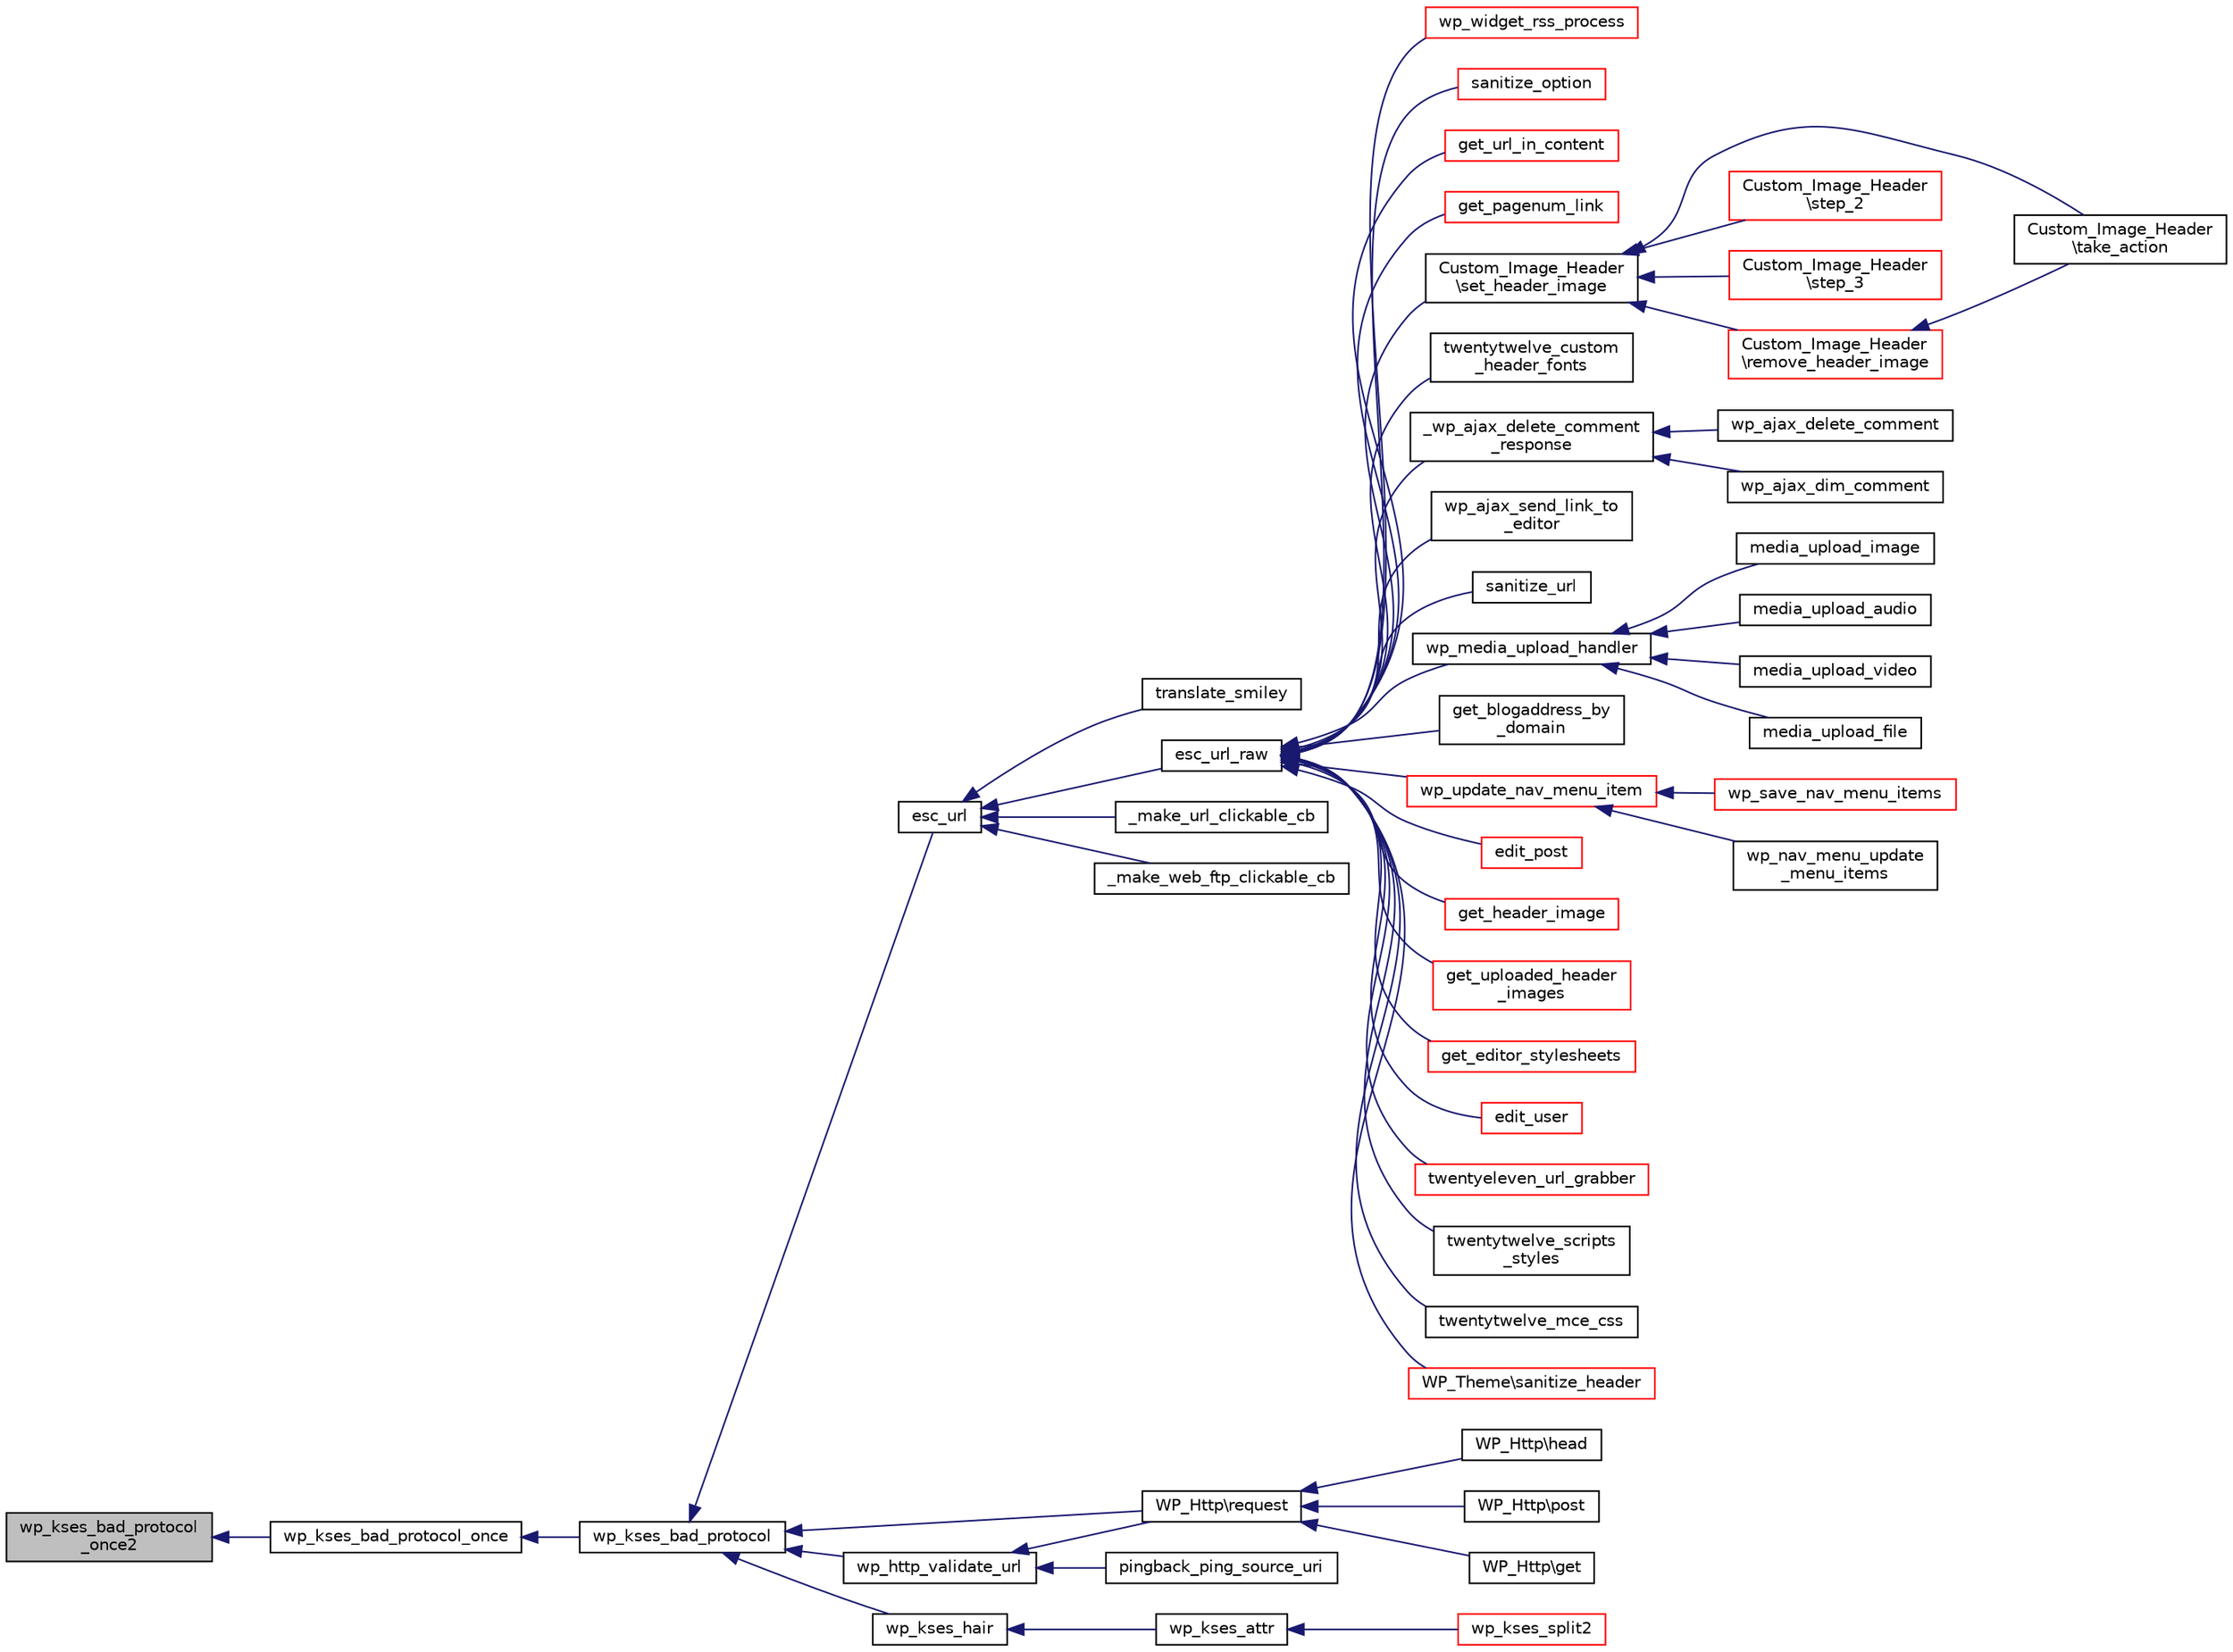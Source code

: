 digraph "wp_kses_bad_protocol_once2"
{
  edge [fontname="Helvetica",fontsize="10",labelfontname="Helvetica",labelfontsize="10"];
  node [fontname="Helvetica",fontsize="10",shape=record];
  rankdir="LR";
  Node1 [label="wp_kses_bad_protocol\l_once2",height=0.2,width=0.4,color="black", fillcolor="grey75", style="filled", fontcolor="black"];
  Node1 -> Node2 [dir="back",color="midnightblue",fontsize="10",style="solid",fontname="Helvetica"];
  Node2 [label="wp_kses_bad_protocol_once",height=0.2,width=0.4,color="black", fillcolor="white", style="filled",URL="$kses_8php.html#ac1591c243a4c8272a934db51a9b53259"];
  Node2 -> Node3 [dir="back",color="midnightblue",fontsize="10",style="solid",fontname="Helvetica"];
  Node3 [label="wp_kses_bad_protocol",height=0.2,width=0.4,color="black", fillcolor="white", style="filled",URL="$kses_8php.html#a6164e160cf41fb1682f086b13ce434a0"];
  Node3 -> Node4 [dir="back",color="midnightblue",fontsize="10",style="solid",fontname="Helvetica"];
  Node4 [label="WP_Http\\request",height=0.2,width=0.4,color="black", fillcolor="white", style="filled",URL="$class_w_p___http.html#a5341457311e3943f38dcf8c32dc48506"];
  Node4 -> Node5 [dir="back",color="midnightblue",fontsize="10",style="solid",fontname="Helvetica"];
  Node5 [label="WP_Http\\post",height=0.2,width=0.4,color="black", fillcolor="white", style="filled",URL="$class_w_p___http.html#ae58d2efb714c8aa1460a9d097858ef01"];
  Node4 -> Node6 [dir="back",color="midnightblue",fontsize="10",style="solid",fontname="Helvetica"];
  Node6 [label="WP_Http\\get",height=0.2,width=0.4,color="black", fillcolor="white", style="filled",URL="$class_w_p___http.html#ae678cb82e04a3383b0507f60855b2c34"];
  Node4 -> Node7 [dir="back",color="midnightblue",fontsize="10",style="solid",fontname="Helvetica"];
  Node7 [label="WP_Http\\head",height=0.2,width=0.4,color="black", fillcolor="white", style="filled",URL="$class_w_p___http.html#a52fc48883d74076caee85694f2de479b"];
  Node3 -> Node8 [dir="back",color="midnightblue",fontsize="10",style="solid",fontname="Helvetica"];
  Node8 [label="esc_url",height=0.2,width=0.4,color="black", fillcolor="white", style="filled",URL="$formatting_8php.html#a42f495a436026ff2811d0d80caca937d"];
  Node8 -> Node9 [dir="back",color="midnightblue",fontsize="10",style="solid",fontname="Helvetica"];
  Node9 [label="_make_url_clickable_cb",height=0.2,width=0.4,color="black", fillcolor="white", style="filled",URL="$formatting_8php.html#aaf03f0f67079fd8bdfbd22ab1b78b780"];
  Node8 -> Node10 [dir="back",color="midnightblue",fontsize="10",style="solid",fontname="Helvetica"];
  Node10 [label="_make_web_ftp_clickable_cb",height=0.2,width=0.4,color="black", fillcolor="white", style="filled",URL="$formatting_8php.html#aae6eb799118f7678ac8a501c7bb947a3"];
  Node8 -> Node11 [dir="back",color="midnightblue",fontsize="10",style="solid",fontname="Helvetica"];
  Node11 [label="translate_smiley",height=0.2,width=0.4,color="black", fillcolor="white", style="filled",URL="$formatting_8php.html#ac7fc7845dd5b533c5290bfa4b79d2a6e"];
  Node8 -> Node12 [dir="back",color="midnightblue",fontsize="10",style="solid",fontname="Helvetica"];
  Node12 [label="esc_url_raw",height=0.2,width=0.4,color="black", fillcolor="white", style="filled",URL="$formatting_8php.html#ad9e809b6901d247527672e11ce5d7368"];
  Node12 -> Node13 [dir="back",color="midnightblue",fontsize="10",style="solid",fontname="Helvetica"];
  Node13 [label="Custom_Image_Header\l\\set_header_image",height=0.2,width=0.4,color="black", fillcolor="white", style="filled",URL="$class_custom___image___header.html#a3b0726562cc2d58bd3b46cbc7b10df68"];
  Node13 -> Node14 [dir="back",color="midnightblue",fontsize="10",style="solid",fontname="Helvetica"];
  Node14 [label="Custom_Image_Header\l\\take_action",height=0.2,width=0.4,color="black", fillcolor="white", style="filled",URL="$class_custom___image___header.html#a2d54eef99c94638aa069b1a4443f0467"];
  Node13 -> Node15 [dir="back",color="midnightblue",fontsize="10",style="solid",fontname="Helvetica"];
  Node15 [label="Custom_Image_Header\l\\step_2",height=0.2,width=0.4,color="red", fillcolor="white", style="filled",URL="$class_custom___image___header.html#ac8cde79ff301b51093133a64ecd45f65"];
  Node13 -> Node16 [dir="back",color="midnightblue",fontsize="10",style="solid",fontname="Helvetica"];
  Node16 [label="Custom_Image_Header\l\\step_3",height=0.2,width=0.4,color="red", fillcolor="white", style="filled",URL="$class_custom___image___header.html#a46a1de65a24cd25932980e3ead2518cb"];
  Node13 -> Node17 [dir="back",color="midnightblue",fontsize="10",style="solid",fontname="Helvetica"];
  Node17 [label="Custom_Image_Header\l\\remove_header_image",height=0.2,width=0.4,color="red", fillcolor="white", style="filled",URL="$class_custom___image___header.html#a1271ba79dab368a6b1881e11b6e2d016"];
  Node17 -> Node14 [dir="back",color="midnightblue",fontsize="10",style="solid",fontname="Helvetica"];
  Node12 -> Node18 [dir="back",color="midnightblue",fontsize="10",style="solid",fontname="Helvetica"];
  Node18 [label="twentytwelve_custom\l_header_fonts",height=0.2,width=0.4,color="black", fillcolor="white", style="filled",URL="$wp-content_2themes_2twentytwelve_2inc_2custom-header_8php.html#adc1bd18493664d4ad7fa1a77eebbb643"];
  Node12 -> Node19 [dir="back",color="midnightblue",fontsize="10",style="solid",fontname="Helvetica"];
  Node19 [label="_wp_ajax_delete_comment\l_response",height=0.2,width=0.4,color="black", fillcolor="white", style="filled",URL="$ajax-actions_8php.html#aa98d72fd07903600ae74d7a78989d943"];
  Node19 -> Node20 [dir="back",color="midnightblue",fontsize="10",style="solid",fontname="Helvetica"];
  Node20 [label="wp_ajax_delete_comment",height=0.2,width=0.4,color="black", fillcolor="white", style="filled",URL="$ajax-actions_8php.html#a7ae2df754250282b3f729c110dc354b8"];
  Node19 -> Node21 [dir="back",color="midnightblue",fontsize="10",style="solid",fontname="Helvetica"];
  Node21 [label="wp_ajax_dim_comment",height=0.2,width=0.4,color="black", fillcolor="white", style="filled",URL="$ajax-actions_8php.html#ac7822daecffd987bf169955c722cc4c2"];
  Node12 -> Node22 [dir="back",color="midnightblue",fontsize="10",style="solid",fontname="Helvetica"];
  Node22 [label="wp_ajax_send_link_to\l_editor",height=0.2,width=0.4,color="black", fillcolor="white", style="filled",URL="$ajax-actions_8php.html#a5af1a20a80e2340d5825d0b2973908e6"];
  Node12 -> Node23 [dir="back",color="midnightblue",fontsize="10",style="solid",fontname="Helvetica"];
  Node23 [label="sanitize_url",height=0.2,width=0.4,color="black", fillcolor="white", style="filled",URL="$wp-includes_2deprecated_8php.html#a526827c995e0c9a9aa3424329c51f744"];
  Node12 -> Node24 [dir="back",color="midnightblue",fontsize="10",style="solid",fontname="Helvetica"];
  Node24 [label="wp_media_upload_handler",height=0.2,width=0.4,color="black", fillcolor="white", style="filled",URL="$wp-admin_2includes_2media_8php.html#a290a4549b6a07691f9b0d135426753ad"];
  Node24 -> Node25 [dir="back",color="midnightblue",fontsize="10",style="solid",fontname="Helvetica"];
  Node25 [label="media_upload_image",height=0.2,width=0.4,color="black", fillcolor="white", style="filled",URL="$wp-admin_2includes_2deprecated_8php.html#af212ab5492580207ca82389391469d9b"];
  Node24 -> Node26 [dir="back",color="midnightblue",fontsize="10",style="solid",fontname="Helvetica"];
  Node26 [label="media_upload_audio",height=0.2,width=0.4,color="black", fillcolor="white", style="filled",URL="$wp-admin_2includes_2deprecated_8php.html#ac1df20bd24a9e8652437a6b6fcc06244"];
  Node24 -> Node27 [dir="back",color="midnightblue",fontsize="10",style="solid",fontname="Helvetica"];
  Node27 [label="media_upload_video",height=0.2,width=0.4,color="black", fillcolor="white", style="filled",URL="$wp-admin_2includes_2deprecated_8php.html#a7743c79b6648b52bc5a5c8106197aefe"];
  Node24 -> Node28 [dir="back",color="midnightblue",fontsize="10",style="solid",fontname="Helvetica"];
  Node28 [label="media_upload_file",height=0.2,width=0.4,color="black", fillcolor="white", style="filled",URL="$wp-admin_2includes_2deprecated_8php.html#a9e304e71c1575bdf0b13d927b91359ce"];
  Node12 -> Node29 [dir="back",color="midnightblue",fontsize="10",style="solid",fontname="Helvetica"];
  Node29 [label="get_blogaddress_by\l_domain",height=0.2,width=0.4,color="black", fillcolor="white", style="filled",URL="$wp-includes_2ms-deprecated_8php.html#ae7297fabaa8733c4566e5f99a1c3fb14"];
  Node12 -> Node30 [dir="back",color="midnightblue",fontsize="10",style="solid",fontname="Helvetica"];
  Node30 [label="wp_update_nav_menu_item",height=0.2,width=0.4,color="red", fillcolor="white", style="filled",URL="$wp-includes_2nav-menu_8php.html#aabd4cdfeb0078bf7e8b42a6bda04b211"];
  Node30 -> Node31 [dir="back",color="midnightblue",fontsize="10",style="solid",fontname="Helvetica"];
  Node31 [label="wp_save_nav_menu_items",height=0.2,width=0.4,color="red", fillcolor="white", style="filled",URL="$wp-admin_2includes_2nav-menu_8php.html#abef127dda5896ac75ab6111787c3fb05"];
  Node30 -> Node32 [dir="back",color="midnightblue",fontsize="10",style="solid",fontname="Helvetica"];
  Node32 [label="wp_nav_menu_update\l_menu_items",height=0.2,width=0.4,color="black", fillcolor="white", style="filled",URL="$wp-admin_2includes_2nav-menu_8php.html#a9ab126749a31dff6cfbb1354a0288da9"];
  Node12 -> Node33 [dir="back",color="midnightblue",fontsize="10",style="solid",fontname="Helvetica"];
  Node33 [label="edit_post",height=0.2,width=0.4,color="red", fillcolor="white", style="filled",URL="$wp-admin_2includes_2post_8php.html#a40bd171c0346a1ee42b164a8d9efab30"];
  Node12 -> Node34 [dir="back",color="midnightblue",fontsize="10",style="solid",fontname="Helvetica"];
  Node34 [label="get_header_image",height=0.2,width=0.4,color="red", fillcolor="white", style="filled",URL="$wp-includes_2theme_8php.html#aeb6c356a325550b6b27077e895197263"];
  Node12 -> Node35 [dir="back",color="midnightblue",fontsize="10",style="solid",fontname="Helvetica"];
  Node35 [label="get_uploaded_header\l_images",height=0.2,width=0.4,color="red", fillcolor="white", style="filled",URL="$wp-includes_2theme_8php.html#a19ca3de195fb9681c67da43fb94b1d96"];
  Node12 -> Node36 [dir="back",color="midnightblue",fontsize="10",style="solid",fontname="Helvetica"];
  Node36 [label="get_editor_stylesheets",height=0.2,width=0.4,color="red", fillcolor="white", style="filled",URL="$wp-includes_2theme_8php.html#a30fb786240f06b0ca05841205dcb3447"];
  Node12 -> Node37 [dir="back",color="midnightblue",fontsize="10",style="solid",fontname="Helvetica"];
  Node37 [label="edit_user",height=0.2,width=0.4,color="red", fillcolor="white", style="filled",URL="$wp-admin_2includes_2user_8php.html#aadbd7df2f4f267fe7d491d1adb6d2c62"];
  Node12 -> Node38 [dir="back",color="midnightblue",fontsize="10",style="solid",fontname="Helvetica"];
  Node38 [label="twentyeleven_url_grabber",height=0.2,width=0.4,color="red", fillcolor="white", style="filled",URL="$wp-content_2themes_2twentyeleven_2functions_8php.html#a41bfdefa37a970a26091826fa1203dea"];
  Node12 -> Node39 [dir="back",color="midnightblue",fontsize="10",style="solid",fontname="Helvetica"];
  Node39 [label="twentytwelve_scripts\l_styles",height=0.2,width=0.4,color="black", fillcolor="white", style="filled",URL="$wp-content_2themes_2twentytwelve_2functions_8php.html#ab6008006380c4d227d3fe4171175e6e3"];
  Node12 -> Node40 [dir="back",color="midnightblue",fontsize="10",style="solid",fontname="Helvetica"];
  Node40 [label="twentytwelve_mce_css",height=0.2,width=0.4,color="black", fillcolor="white", style="filled",URL="$wp-content_2themes_2twentytwelve_2functions_8php.html#ae48ca7944e4e2b5149634a6c2efaaa17"];
  Node12 -> Node41 [dir="back",color="midnightblue",fontsize="10",style="solid",fontname="Helvetica"];
  Node41 [label="WP_Theme\\sanitize_header",height=0.2,width=0.4,color="red", fillcolor="white", style="filled",URL="$class_w_p___theme.html#aa17a376053528e51afba77f5747d38b2"];
  Node12 -> Node42 [dir="back",color="midnightblue",fontsize="10",style="solid",fontname="Helvetica"];
  Node42 [label="wp_widget_rss_process",height=0.2,width=0.4,color="red", fillcolor="white", style="filled",URL="$default-widgets_8php.html#aeac7a4a87be60c3d934dad481dc8de30"];
  Node12 -> Node43 [dir="back",color="midnightblue",fontsize="10",style="solid",fontname="Helvetica"];
  Node43 [label="sanitize_option",height=0.2,width=0.4,color="red", fillcolor="white", style="filled",URL="$formatting_8php.html#aec1146dad5e11a514cf39ac8857fff84"];
  Node12 -> Node44 [dir="back",color="midnightblue",fontsize="10",style="solid",fontname="Helvetica"];
  Node44 [label="get_url_in_content",height=0.2,width=0.4,color="red", fillcolor="white", style="filled",URL="$formatting_8php.html#a9f38a02052ef0036efe6ce0974b1d67d"];
  Node12 -> Node45 [dir="back",color="midnightblue",fontsize="10",style="solid",fontname="Helvetica"];
  Node45 [label="get_pagenum_link",height=0.2,width=0.4,color="red", fillcolor="white", style="filled",URL="$link-template_8php.html#ae6111e28570f54ea52b7bc3bc09bd40b"];
  Node3 -> Node46 [dir="back",color="midnightblue",fontsize="10",style="solid",fontname="Helvetica"];
  Node46 [label="wp_http_validate_url",height=0.2,width=0.4,color="black", fillcolor="white", style="filled",URL="$http_8php.html#a063f8173f8713d14e67712657191ae6d"];
  Node46 -> Node47 [dir="back",color="midnightblue",fontsize="10",style="solid",fontname="Helvetica"];
  Node47 [label="pingback_ping_source_uri",height=0.2,width=0.4,color="black", fillcolor="white", style="filled",URL="$wp-includes_2comment_8php.html#a6c8c7ea5b8a27617e1f5f11b6d386eab"];
  Node46 -> Node4 [dir="back",color="midnightblue",fontsize="10",style="solid",fontname="Helvetica"];
  Node3 -> Node48 [dir="back",color="midnightblue",fontsize="10",style="solid",fontname="Helvetica"];
  Node48 [label="wp_kses_hair",height=0.2,width=0.4,color="black", fillcolor="white", style="filled",URL="$kses_8php.html#af95367a0e96076ab35d5f47301f49cf4"];
  Node48 -> Node49 [dir="back",color="midnightblue",fontsize="10",style="solid",fontname="Helvetica"];
  Node49 [label="wp_kses_attr",height=0.2,width=0.4,color="black", fillcolor="white", style="filled",URL="$kses_8php.html#a2cd27218fa397698797b9eaf47a39731"];
  Node49 -> Node50 [dir="back",color="midnightblue",fontsize="10",style="solid",fontname="Helvetica"];
  Node50 [label="wp_kses_split2",height=0.2,width=0.4,color="red", fillcolor="white", style="filled",URL="$kses_8php.html#a24549d2bc720f9b6bf3a02c6e77be9be"];
}
